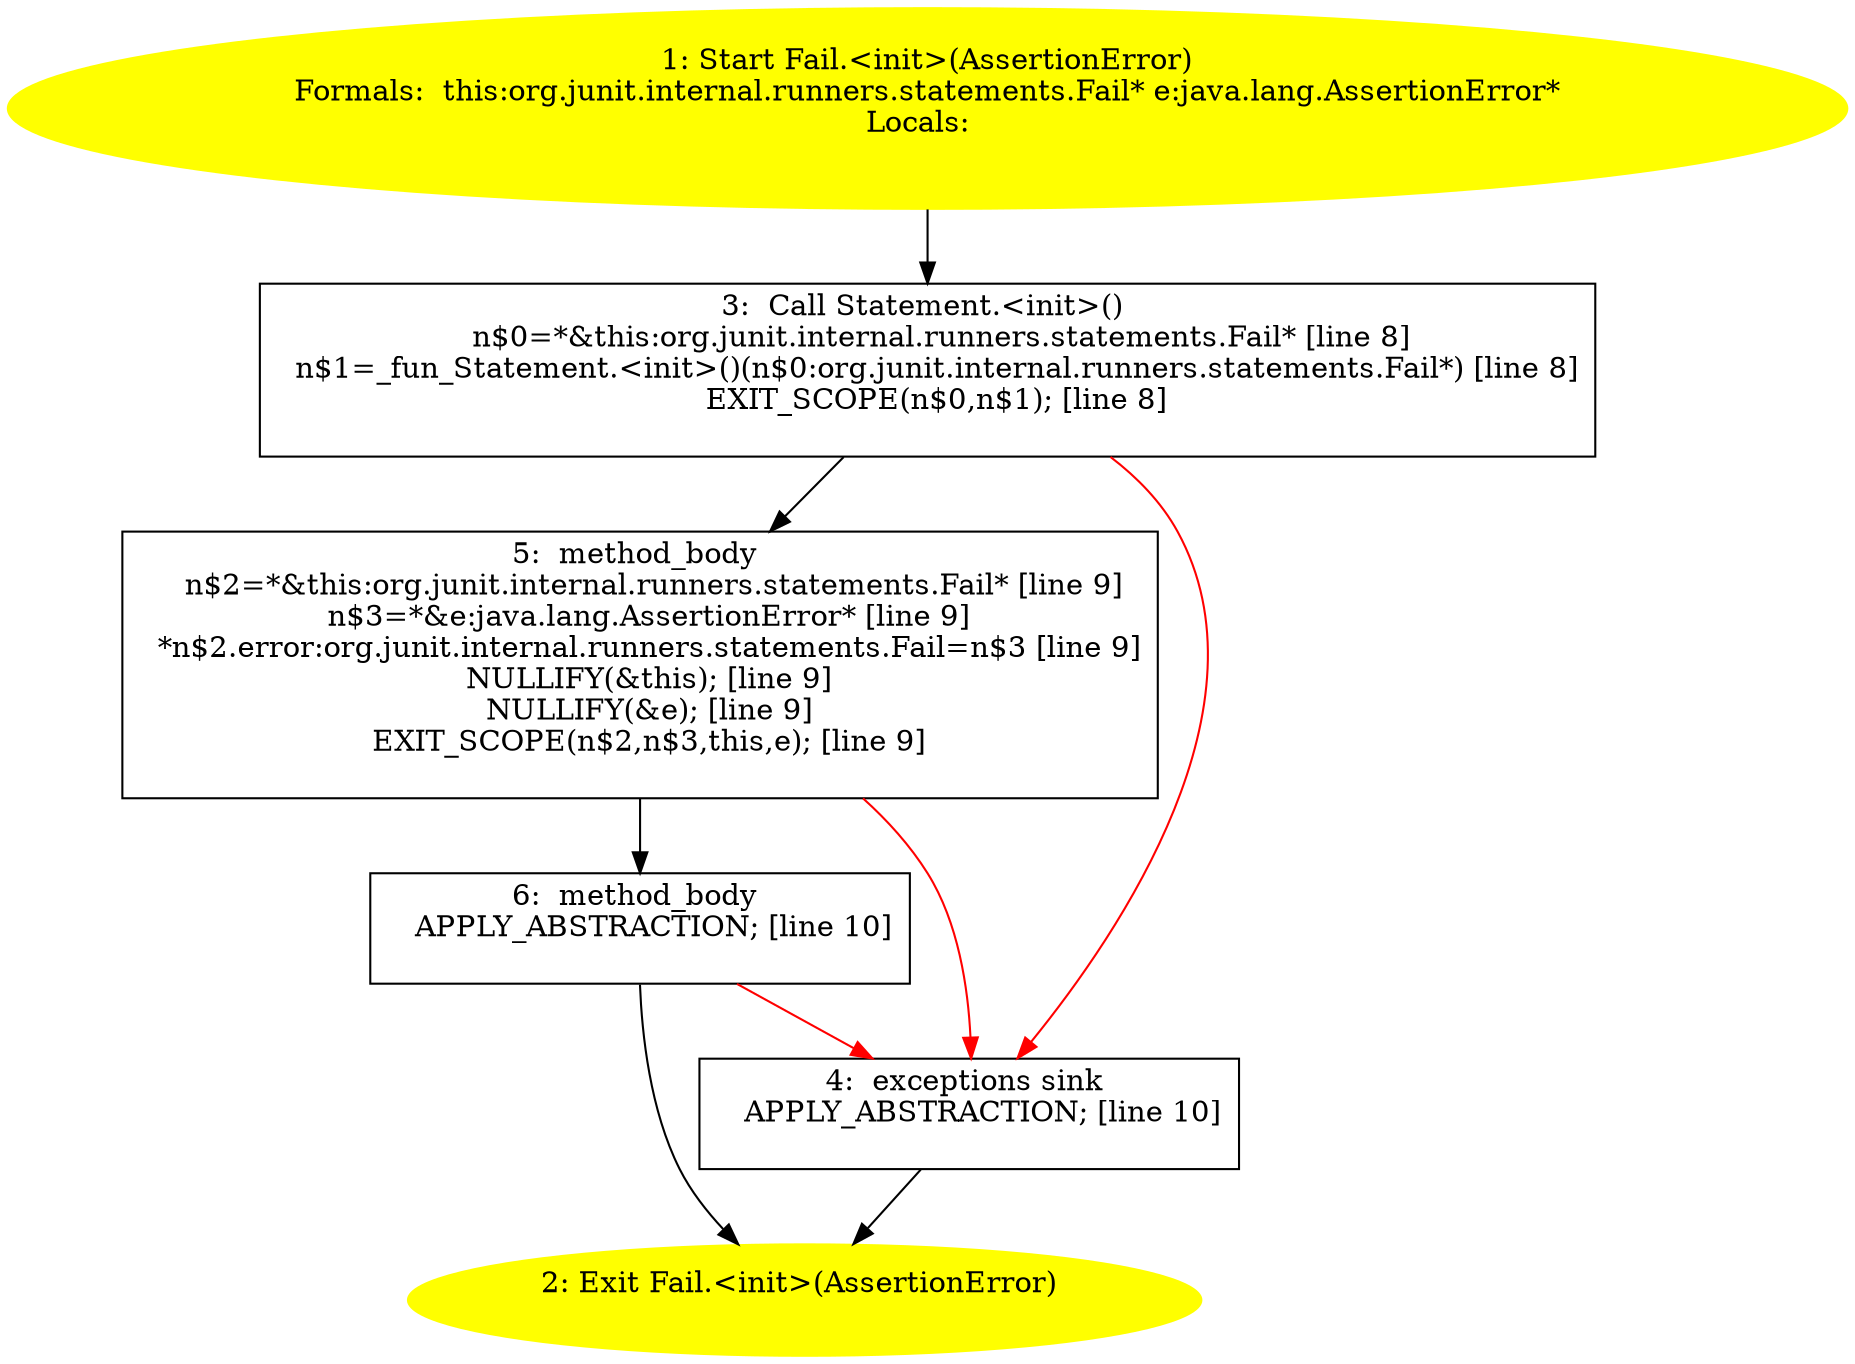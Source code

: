 /* @generated */
digraph cfg {
"org.junit.internal.runners.statements.Fail.<init>(java.lang.AssertionError).e5ae38a2a959aaf5cbaf6ffdc45723b6_1" [label="1: Start Fail.<init>(AssertionError)\nFormals:  this:org.junit.internal.runners.statements.Fail* e:java.lang.AssertionError*\nLocals:  \n  " color=yellow style=filled]
	

	 "org.junit.internal.runners.statements.Fail.<init>(java.lang.AssertionError).e5ae38a2a959aaf5cbaf6ffdc45723b6_1" -> "org.junit.internal.runners.statements.Fail.<init>(java.lang.AssertionError).e5ae38a2a959aaf5cbaf6ffdc45723b6_3" ;
"org.junit.internal.runners.statements.Fail.<init>(java.lang.AssertionError).e5ae38a2a959aaf5cbaf6ffdc45723b6_2" [label="2: Exit Fail.<init>(AssertionError) \n  " color=yellow style=filled]
	

"org.junit.internal.runners.statements.Fail.<init>(java.lang.AssertionError).e5ae38a2a959aaf5cbaf6ffdc45723b6_3" [label="3:  Call Statement.<init>() \n   n$0=*&this:org.junit.internal.runners.statements.Fail* [line 8]\n  n$1=_fun_Statement.<init>()(n$0:org.junit.internal.runners.statements.Fail*) [line 8]\n  EXIT_SCOPE(n$0,n$1); [line 8]\n " shape="box"]
	

	 "org.junit.internal.runners.statements.Fail.<init>(java.lang.AssertionError).e5ae38a2a959aaf5cbaf6ffdc45723b6_3" -> "org.junit.internal.runners.statements.Fail.<init>(java.lang.AssertionError).e5ae38a2a959aaf5cbaf6ffdc45723b6_5" ;
	 "org.junit.internal.runners.statements.Fail.<init>(java.lang.AssertionError).e5ae38a2a959aaf5cbaf6ffdc45723b6_3" -> "org.junit.internal.runners.statements.Fail.<init>(java.lang.AssertionError).e5ae38a2a959aaf5cbaf6ffdc45723b6_4" [color="red" ];
"org.junit.internal.runners.statements.Fail.<init>(java.lang.AssertionError).e5ae38a2a959aaf5cbaf6ffdc45723b6_4" [label="4:  exceptions sink \n   APPLY_ABSTRACTION; [line 10]\n " shape="box"]
	

	 "org.junit.internal.runners.statements.Fail.<init>(java.lang.AssertionError).e5ae38a2a959aaf5cbaf6ffdc45723b6_4" -> "org.junit.internal.runners.statements.Fail.<init>(java.lang.AssertionError).e5ae38a2a959aaf5cbaf6ffdc45723b6_2" ;
"org.junit.internal.runners.statements.Fail.<init>(java.lang.AssertionError).e5ae38a2a959aaf5cbaf6ffdc45723b6_5" [label="5:  method_body \n   n$2=*&this:org.junit.internal.runners.statements.Fail* [line 9]\n  n$3=*&e:java.lang.AssertionError* [line 9]\n  *n$2.error:org.junit.internal.runners.statements.Fail=n$3 [line 9]\n  NULLIFY(&this); [line 9]\n  NULLIFY(&e); [line 9]\n  EXIT_SCOPE(n$2,n$3,this,e); [line 9]\n " shape="box"]
	

	 "org.junit.internal.runners.statements.Fail.<init>(java.lang.AssertionError).e5ae38a2a959aaf5cbaf6ffdc45723b6_5" -> "org.junit.internal.runners.statements.Fail.<init>(java.lang.AssertionError).e5ae38a2a959aaf5cbaf6ffdc45723b6_6" ;
	 "org.junit.internal.runners.statements.Fail.<init>(java.lang.AssertionError).e5ae38a2a959aaf5cbaf6ffdc45723b6_5" -> "org.junit.internal.runners.statements.Fail.<init>(java.lang.AssertionError).e5ae38a2a959aaf5cbaf6ffdc45723b6_4" [color="red" ];
"org.junit.internal.runners.statements.Fail.<init>(java.lang.AssertionError).e5ae38a2a959aaf5cbaf6ffdc45723b6_6" [label="6:  method_body \n   APPLY_ABSTRACTION; [line 10]\n " shape="box"]
	

	 "org.junit.internal.runners.statements.Fail.<init>(java.lang.AssertionError).e5ae38a2a959aaf5cbaf6ffdc45723b6_6" -> "org.junit.internal.runners.statements.Fail.<init>(java.lang.AssertionError).e5ae38a2a959aaf5cbaf6ffdc45723b6_2" ;
	 "org.junit.internal.runners.statements.Fail.<init>(java.lang.AssertionError).e5ae38a2a959aaf5cbaf6ffdc45723b6_6" -> "org.junit.internal.runners.statements.Fail.<init>(java.lang.AssertionError).e5ae38a2a959aaf5cbaf6ffdc45723b6_4" [color="red" ];
}
